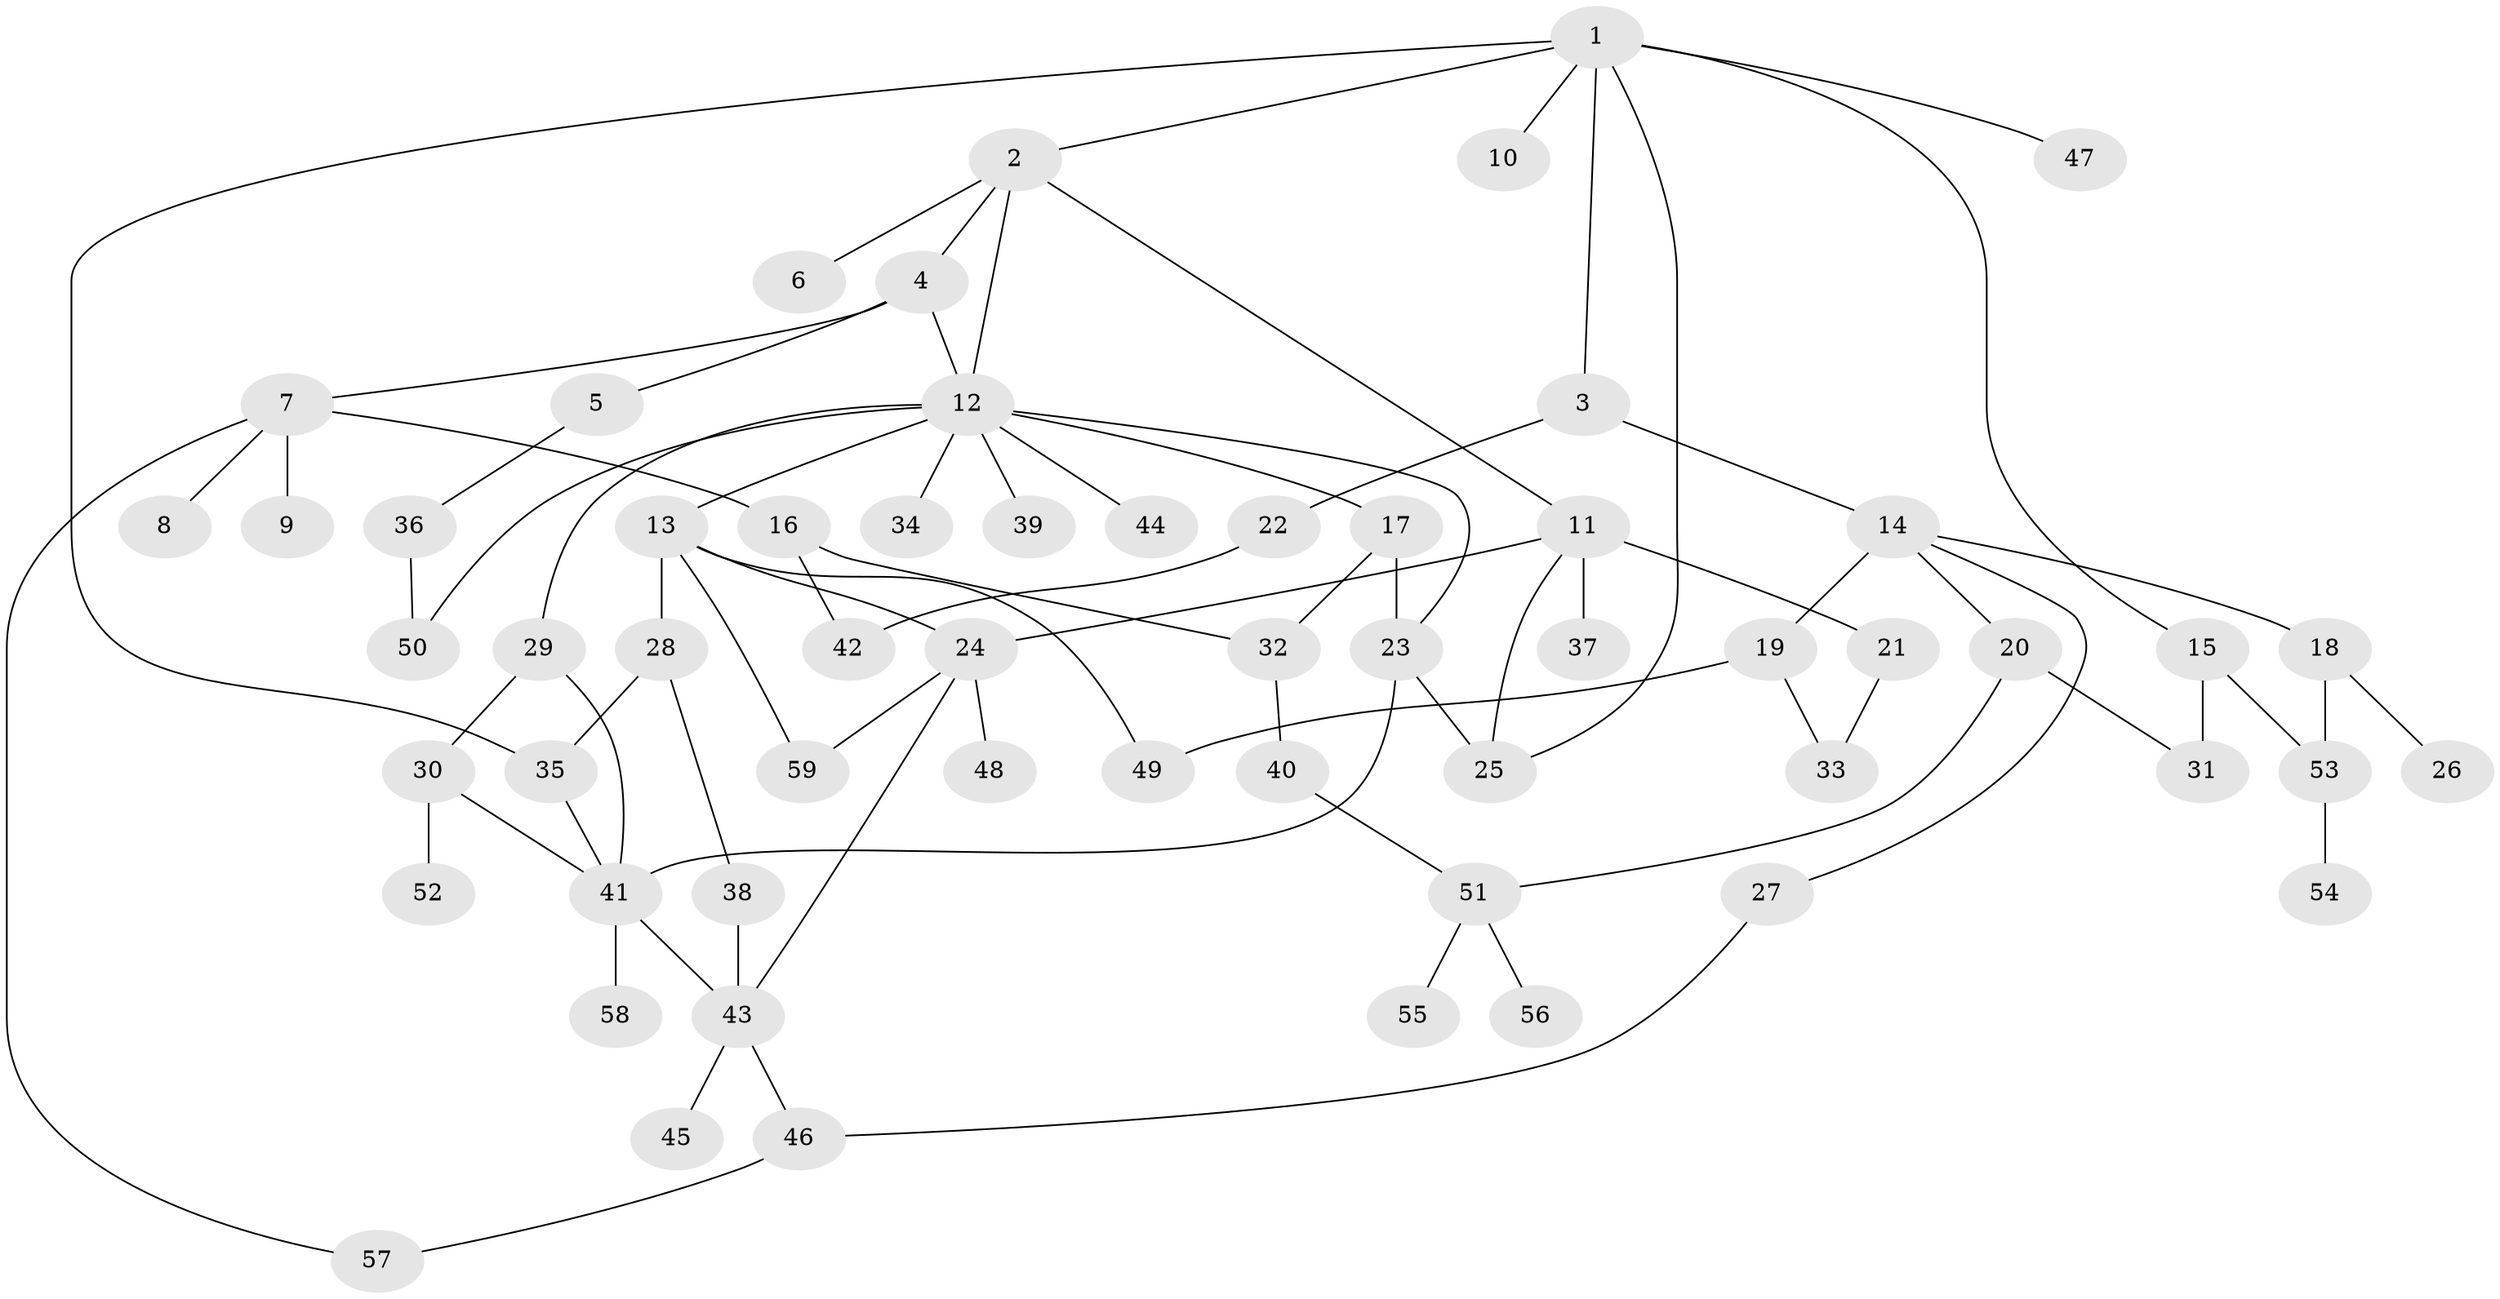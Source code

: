 // Generated by graph-tools (version 1.1) at 2025/34/03/09/25 02:34:20]
// undirected, 59 vertices, 80 edges
graph export_dot {
graph [start="1"]
  node [color=gray90,style=filled];
  1;
  2;
  3;
  4;
  5;
  6;
  7;
  8;
  9;
  10;
  11;
  12;
  13;
  14;
  15;
  16;
  17;
  18;
  19;
  20;
  21;
  22;
  23;
  24;
  25;
  26;
  27;
  28;
  29;
  30;
  31;
  32;
  33;
  34;
  35;
  36;
  37;
  38;
  39;
  40;
  41;
  42;
  43;
  44;
  45;
  46;
  47;
  48;
  49;
  50;
  51;
  52;
  53;
  54;
  55;
  56;
  57;
  58;
  59;
  1 -- 2;
  1 -- 3;
  1 -- 10;
  1 -- 15;
  1 -- 25;
  1 -- 47;
  1 -- 35;
  2 -- 4;
  2 -- 6;
  2 -- 11;
  2 -- 12;
  3 -- 14;
  3 -- 22;
  4 -- 5;
  4 -- 7;
  4 -- 12;
  5 -- 36;
  7 -- 8;
  7 -- 9;
  7 -- 16;
  7 -- 57;
  11 -- 21;
  11 -- 37;
  11 -- 24;
  11 -- 25;
  12 -- 13;
  12 -- 17;
  12 -- 23;
  12 -- 29;
  12 -- 34;
  12 -- 39;
  12 -- 44;
  12 -- 50;
  13 -- 24;
  13 -- 28;
  13 -- 59;
  13 -- 49;
  14 -- 18;
  14 -- 19;
  14 -- 20;
  14 -- 27;
  15 -- 31;
  15 -- 53;
  16 -- 32;
  16 -- 42;
  17 -- 32;
  17 -- 23;
  18 -- 26;
  18 -- 53;
  19 -- 33;
  19 -- 49;
  20 -- 51;
  20 -- 31;
  21 -- 33;
  22 -- 42;
  23 -- 41;
  23 -- 25;
  24 -- 48;
  24 -- 59;
  24 -- 43;
  27 -- 46;
  28 -- 35;
  28 -- 38;
  29 -- 30;
  29 -- 41;
  30 -- 52;
  30 -- 41;
  32 -- 40;
  35 -- 41;
  36 -- 50;
  38 -- 43;
  40 -- 51;
  41 -- 43;
  41 -- 58;
  43 -- 45;
  43 -- 46;
  46 -- 57;
  51 -- 55;
  51 -- 56;
  53 -- 54;
}

